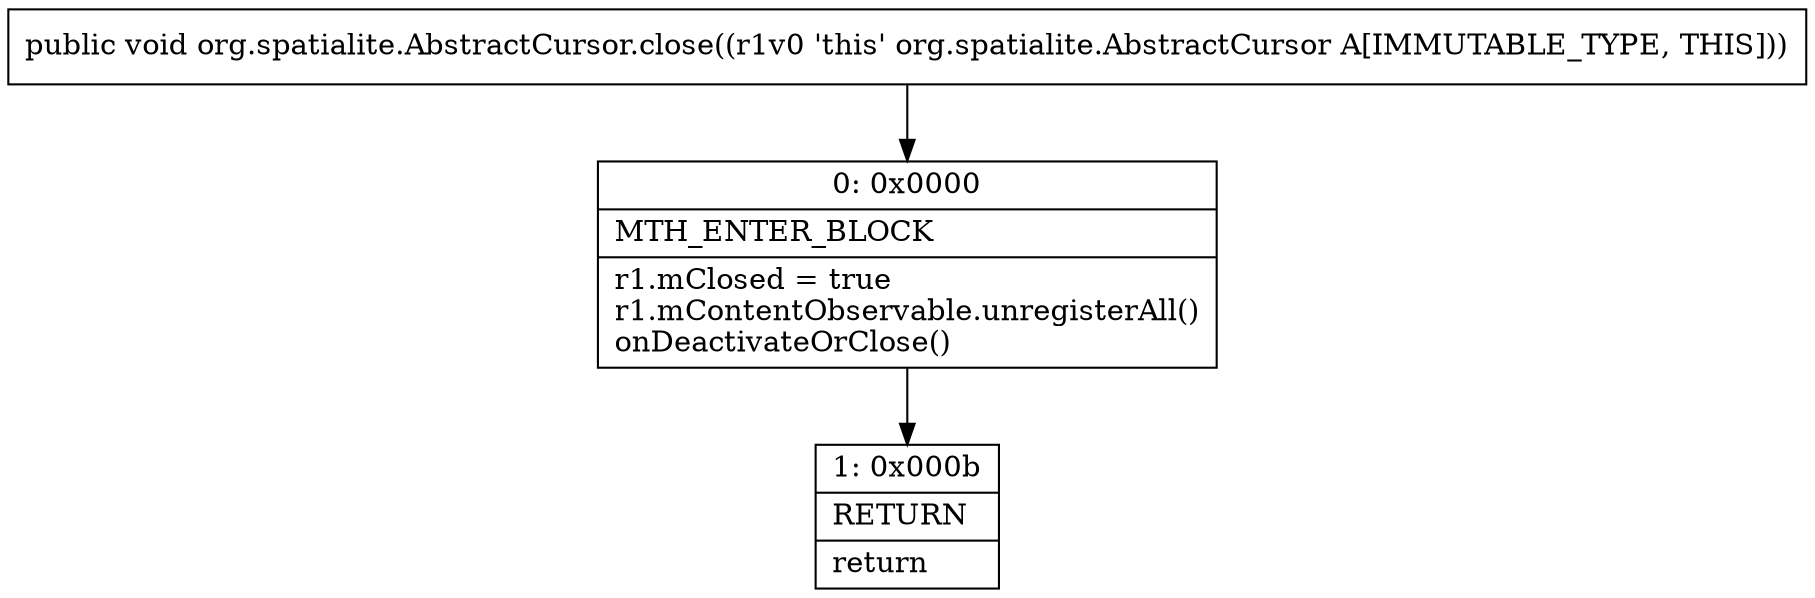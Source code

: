 digraph "CFG fororg.spatialite.AbstractCursor.close()V" {
Node_0 [shape=record,label="{0\:\ 0x0000|MTH_ENTER_BLOCK\l|r1.mClosed = true\lr1.mContentObservable.unregisterAll()\lonDeactivateOrClose()\l}"];
Node_1 [shape=record,label="{1\:\ 0x000b|RETURN\l|return\l}"];
MethodNode[shape=record,label="{public void org.spatialite.AbstractCursor.close((r1v0 'this' org.spatialite.AbstractCursor A[IMMUTABLE_TYPE, THIS])) }"];
MethodNode -> Node_0;
Node_0 -> Node_1;
}

